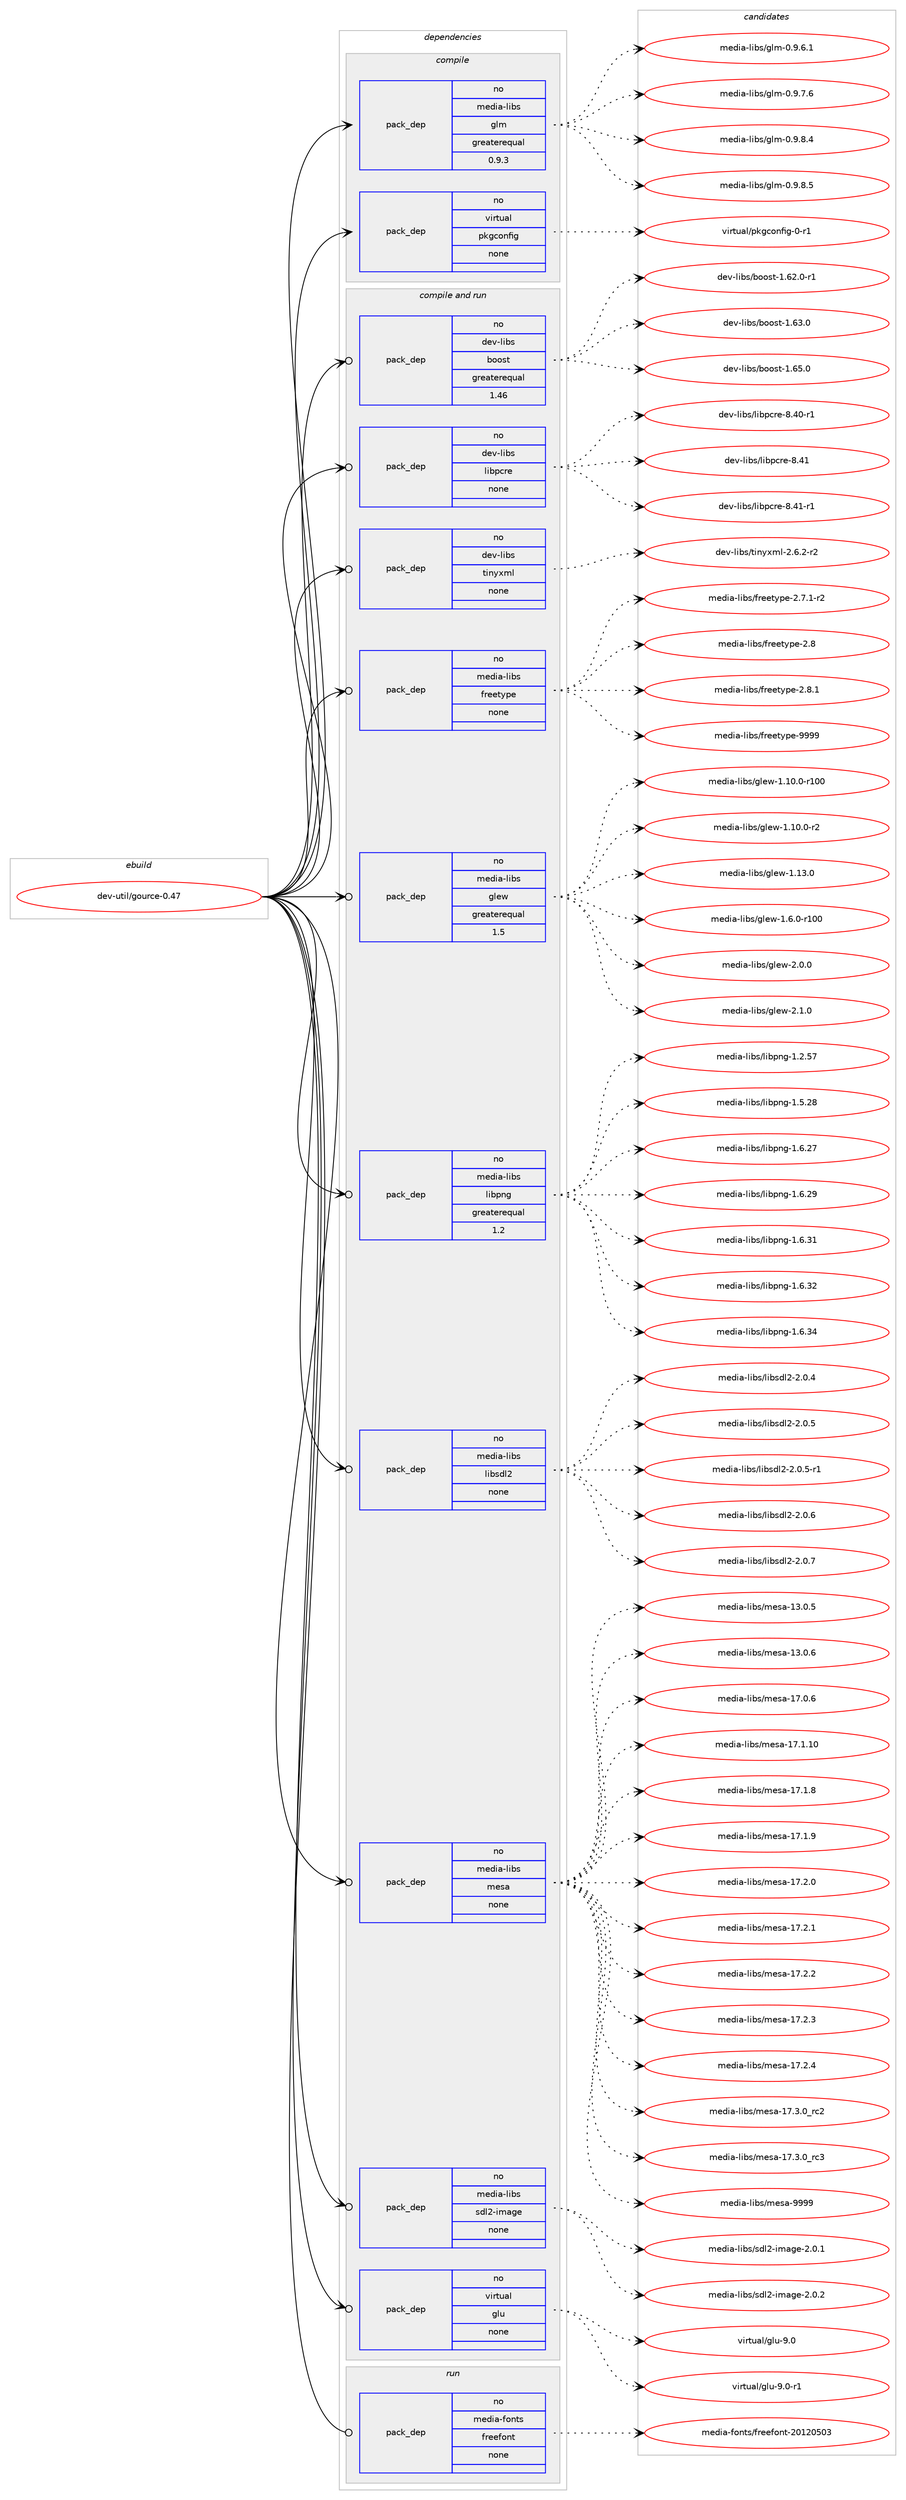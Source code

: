 digraph prolog {

# *************
# Graph options
# *************

newrank=true;
concentrate=true;
compound=true;
graph [rankdir=LR,fontname=Helvetica,fontsize=10,ranksep=1.5];#, ranksep=2.5, nodesep=0.2];
edge  [arrowhead=vee];
node  [fontname=Helvetica,fontsize=10];

# **********
# The ebuild
# **********

subgraph cluster_leftcol {
color=gray;
rank=same;
label=<<i>ebuild</i>>;
id [label="dev-util/gource-0.47", color=red, width=4, href="../dev-util/gource-0.47.svg"];
}

# ****************
# The dependencies
# ****************

subgraph cluster_midcol {
color=gray;
label=<<i>dependencies</i>>;
subgraph cluster_compile {
fillcolor="#eeeeee";
style=filled;
label=<<i>compile</i>>;
subgraph pack203455 {
dependency285942 [label=<<TABLE BORDER="0" CELLBORDER="1" CELLSPACING="0" CELLPADDING="4" WIDTH="220"><TR><TD ROWSPAN="6" CELLPADDING="30">pack_dep</TD></TR><TR><TD WIDTH="110">no</TD></TR><TR><TD>media-libs</TD></TR><TR><TD>glm</TD></TR><TR><TD>greaterequal</TD></TR><TR><TD>0.9.3</TD></TR></TABLE>>, shape=none, color=blue];
}
id:e -> dependency285942:w [weight=20,style="solid",arrowhead="vee"];
subgraph pack203456 {
dependency285943 [label=<<TABLE BORDER="0" CELLBORDER="1" CELLSPACING="0" CELLPADDING="4" WIDTH="220"><TR><TD ROWSPAN="6" CELLPADDING="30">pack_dep</TD></TR><TR><TD WIDTH="110">no</TD></TR><TR><TD>virtual</TD></TR><TR><TD>pkgconfig</TD></TR><TR><TD>none</TD></TR><TR><TD></TD></TR></TABLE>>, shape=none, color=blue];
}
id:e -> dependency285943:w [weight=20,style="solid",arrowhead="vee"];
}
subgraph cluster_compileandrun {
fillcolor="#eeeeee";
style=filled;
label=<<i>compile and run</i>>;
subgraph pack203457 {
dependency285944 [label=<<TABLE BORDER="0" CELLBORDER="1" CELLSPACING="0" CELLPADDING="4" WIDTH="220"><TR><TD ROWSPAN="6" CELLPADDING="30">pack_dep</TD></TR><TR><TD WIDTH="110">no</TD></TR><TR><TD>dev-libs</TD></TR><TR><TD>boost</TD></TR><TR><TD>greaterequal</TD></TR><TR><TD>1.46</TD></TR></TABLE>>, shape=none, color=blue];
}
id:e -> dependency285944:w [weight=20,style="solid",arrowhead="odotvee"];
subgraph pack203458 {
dependency285945 [label=<<TABLE BORDER="0" CELLBORDER="1" CELLSPACING="0" CELLPADDING="4" WIDTH="220"><TR><TD ROWSPAN="6" CELLPADDING="30">pack_dep</TD></TR><TR><TD WIDTH="110">no</TD></TR><TR><TD>dev-libs</TD></TR><TR><TD>libpcre</TD></TR><TR><TD>none</TD></TR><TR><TD></TD></TR></TABLE>>, shape=none, color=blue];
}
id:e -> dependency285945:w [weight=20,style="solid",arrowhead="odotvee"];
subgraph pack203459 {
dependency285946 [label=<<TABLE BORDER="0" CELLBORDER="1" CELLSPACING="0" CELLPADDING="4" WIDTH="220"><TR><TD ROWSPAN="6" CELLPADDING="30">pack_dep</TD></TR><TR><TD WIDTH="110">no</TD></TR><TR><TD>dev-libs</TD></TR><TR><TD>tinyxml</TD></TR><TR><TD>none</TD></TR><TR><TD></TD></TR></TABLE>>, shape=none, color=blue];
}
id:e -> dependency285946:w [weight=20,style="solid",arrowhead="odotvee"];
subgraph pack203460 {
dependency285947 [label=<<TABLE BORDER="0" CELLBORDER="1" CELLSPACING="0" CELLPADDING="4" WIDTH="220"><TR><TD ROWSPAN="6" CELLPADDING="30">pack_dep</TD></TR><TR><TD WIDTH="110">no</TD></TR><TR><TD>media-libs</TD></TR><TR><TD>freetype</TD></TR><TR><TD>none</TD></TR><TR><TD></TD></TR></TABLE>>, shape=none, color=blue];
}
id:e -> dependency285947:w [weight=20,style="solid",arrowhead="odotvee"];
subgraph pack203461 {
dependency285948 [label=<<TABLE BORDER="0" CELLBORDER="1" CELLSPACING="0" CELLPADDING="4" WIDTH="220"><TR><TD ROWSPAN="6" CELLPADDING="30">pack_dep</TD></TR><TR><TD WIDTH="110">no</TD></TR><TR><TD>media-libs</TD></TR><TR><TD>glew</TD></TR><TR><TD>greaterequal</TD></TR><TR><TD>1.5</TD></TR></TABLE>>, shape=none, color=blue];
}
id:e -> dependency285948:w [weight=20,style="solid",arrowhead="odotvee"];
subgraph pack203462 {
dependency285949 [label=<<TABLE BORDER="0" CELLBORDER="1" CELLSPACING="0" CELLPADDING="4" WIDTH="220"><TR><TD ROWSPAN="6" CELLPADDING="30">pack_dep</TD></TR><TR><TD WIDTH="110">no</TD></TR><TR><TD>media-libs</TD></TR><TR><TD>libpng</TD></TR><TR><TD>greaterequal</TD></TR><TR><TD>1.2</TD></TR></TABLE>>, shape=none, color=blue];
}
id:e -> dependency285949:w [weight=20,style="solid",arrowhead="odotvee"];
subgraph pack203463 {
dependency285950 [label=<<TABLE BORDER="0" CELLBORDER="1" CELLSPACING="0" CELLPADDING="4" WIDTH="220"><TR><TD ROWSPAN="6" CELLPADDING="30">pack_dep</TD></TR><TR><TD WIDTH="110">no</TD></TR><TR><TD>media-libs</TD></TR><TR><TD>libsdl2</TD></TR><TR><TD>none</TD></TR><TR><TD></TD></TR></TABLE>>, shape=none, color=blue];
}
id:e -> dependency285950:w [weight=20,style="solid",arrowhead="odotvee"];
subgraph pack203464 {
dependency285951 [label=<<TABLE BORDER="0" CELLBORDER="1" CELLSPACING="0" CELLPADDING="4" WIDTH="220"><TR><TD ROWSPAN="6" CELLPADDING="30">pack_dep</TD></TR><TR><TD WIDTH="110">no</TD></TR><TR><TD>media-libs</TD></TR><TR><TD>mesa</TD></TR><TR><TD>none</TD></TR><TR><TD></TD></TR></TABLE>>, shape=none, color=blue];
}
id:e -> dependency285951:w [weight=20,style="solid",arrowhead="odotvee"];
subgraph pack203465 {
dependency285952 [label=<<TABLE BORDER="0" CELLBORDER="1" CELLSPACING="0" CELLPADDING="4" WIDTH="220"><TR><TD ROWSPAN="6" CELLPADDING="30">pack_dep</TD></TR><TR><TD WIDTH="110">no</TD></TR><TR><TD>media-libs</TD></TR><TR><TD>sdl2-image</TD></TR><TR><TD>none</TD></TR><TR><TD></TD></TR></TABLE>>, shape=none, color=blue];
}
id:e -> dependency285952:w [weight=20,style="solid",arrowhead="odotvee"];
subgraph pack203466 {
dependency285953 [label=<<TABLE BORDER="0" CELLBORDER="1" CELLSPACING="0" CELLPADDING="4" WIDTH="220"><TR><TD ROWSPAN="6" CELLPADDING="30">pack_dep</TD></TR><TR><TD WIDTH="110">no</TD></TR><TR><TD>virtual</TD></TR><TR><TD>glu</TD></TR><TR><TD>none</TD></TR><TR><TD></TD></TR></TABLE>>, shape=none, color=blue];
}
id:e -> dependency285953:w [weight=20,style="solid",arrowhead="odotvee"];
}
subgraph cluster_run {
fillcolor="#eeeeee";
style=filled;
label=<<i>run</i>>;
subgraph pack203467 {
dependency285954 [label=<<TABLE BORDER="0" CELLBORDER="1" CELLSPACING="0" CELLPADDING="4" WIDTH="220"><TR><TD ROWSPAN="6" CELLPADDING="30">pack_dep</TD></TR><TR><TD WIDTH="110">no</TD></TR><TR><TD>media-fonts</TD></TR><TR><TD>freefont</TD></TR><TR><TD>none</TD></TR><TR><TD></TD></TR></TABLE>>, shape=none, color=blue];
}
id:e -> dependency285954:w [weight=20,style="solid",arrowhead="odot"];
}
}

# **************
# The candidates
# **************

subgraph cluster_choices {
rank=same;
color=gray;
label=<<i>candidates</i>>;

subgraph choice203455 {
color=black;
nodesep=1;
choice109101100105974510810598115471031081094548465746544649 [label="media-libs/glm-0.9.6.1", color=red, width=4,href="../media-libs/glm-0.9.6.1.svg"];
choice109101100105974510810598115471031081094548465746554654 [label="media-libs/glm-0.9.7.6", color=red, width=4,href="../media-libs/glm-0.9.7.6.svg"];
choice109101100105974510810598115471031081094548465746564652 [label="media-libs/glm-0.9.8.4", color=red, width=4,href="../media-libs/glm-0.9.8.4.svg"];
choice109101100105974510810598115471031081094548465746564653 [label="media-libs/glm-0.9.8.5", color=red, width=4,href="../media-libs/glm-0.9.8.5.svg"];
dependency285942:e -> choice109101100105974510810598115471031081094548465746544649:w [style=dotted,weight="100"];
dependency285942:e -> choice109101100105974510810598115471031081094548465746554654:w [style=dotted,weight="100"];
dependency285942:e -> choice109101100105974510810598115471031081094548465746564652:w [style=dotted,weight="100"];
dependency285942:e -> choice109101100105974510810598115471031081094548465746564653:w [style=dotted,weight="100"];
}
subgraph choice203456 {
color=black;
nodesep=1;
choice11810511411611797108471121071039911111010210510345484511449 [label="virtual/pkgconfig-0-r1", color=red, width=4,href="../virtual/pkgconfig-0-r1.svg"];
dependency285943:e -> choice11810511411611797108471121071039911111010210510345484511449:w [style=dotted,weight="100"];
}
subgraph choice203457 {
color=black;
nodesep=1;
choice10010111845108105981154798111111115116454946545046484511449 [label="dev-libs/boost-1.62.0-r1", color=red, width=4,href="../dev-libs/boost-1.62.0-r1.svg"];
choice1001011184510810598115479811111111511645494654514648 [label="dev-libs/boost-1.63.0", color=red, width=4,href="../dev-libs/boost-1.63.0.svg"];
choice1001011184510810598115479811111111511645494654534648 [label="dev-libs/boost-1.65.0", color=red, width=4,href="../dev-libs/boost-1.65.0.svg"];
dependency285944:e -> choice10010111845108105981154798111111115116454946545046484511449:w [style=dotted,weight="100"];
dependency285944:e -> choice1001011184510810598115479811111111511645494654514648:w [style=dotted,weight="100"];
dependency285944:e -> choice1001011184510810598115479811111111511645494654534648:w [style=dotted,weight="100"];
}
subgraph choice203458 {
color=black;
nodesep=1;
choice100101118451081059811547108105981129911410145564652484511449 [label="dev-libs/libpcre-8.40-r1", color=red, width=4,href="../dev-libs/libpcre-8.40-r1.svg"];
choice10010111845108105981154710810598112991141014556465249 [label="dev-libs/libpcre-8.41", color=red, width=4,href="../dev-libs/libpcre-8.41.svg"];
choice100101118451081059811547108105981129911410145564652494511449 [label="dev-libs/libpcre-8.41-r1", color=red, width=4,href="../dev-libs/libpcre-8.41-r1.svg"];
dependency285945:e -> choice100101118451081059811547108105981129911410145564652484511449:w [style=dotted,weight="100"];
dependency285945:e -> choice10010111845108105981154710810598112991141014556465249:w [style=dotted,weight="100"];
dependency285945:e -> choice100101118451081059811547108105981129911410145564652494511449:w [style=dotted,weight="100"];
}
subgraph choice203459 {
color=black;
nodesep=1;
choice1001011184510810598115471161051101211201091084550465446504511450 [label="dev-libs/tinyxml-2.6.2-r2", color=red, width=4,href="../dev-libs/tinyxml-2.6.2-r2.svg"];
dependency285946:e -> choice1001011184510810598115471161051101211201091084550465446504511450:w [style=dotted,weight="100"];
}
subgraph choice203460 {
color=black;
nodesep=1;
choice109101100105974510810598115471021141011011161211121014550465546494511450 [label="media-libs/freetype-2.7.1-r2", color=red, width=4,href="../media-libs/freetype-2.7.1-r2.svg"];
choice1091011001059745108105981154710211410110111612111210145504656 [label="media-libs/freetype-2.8", color=red, width=4,href="../media-libs/freetype-2.8.svg"];
choice10910110010597451081059811547102114101101116121112101455046564649 [label="media-libs/freetype-2.8.1", color=red, width=4,href="../media-libs/freetype-2.8.1.svg"];
choice109101100105974510810598115471021141011011161211121014557575757 [label="media-libs/freetype-9999", color=red, width=4,href="../media-libs/freetype-9999.svg"];
dependency285947:e -> choice109101100105974510810598115471021141011011161211121014550465546494511450:w [style=dotted,weight="100"];
dependency285947:e -> choice1091011001059745108105981154710211410110111612111210145504656:w [style=dotted,weight="100"];
dependency285947:e -> choice10910110010597451081059811547102114101101116121112101455046564649:w [style=dotted,weight="100"];
dependency285947:e -> choice109101100105974510810598115471021141011011161211121014557575757:w [style=dotted,weight="100"];
}
subgraph choice203461 {
color=black;
nodesep=1;
choice109101100105974510810598115471031081011194549464948464845114494848 [label="media-libs/glew-1.10.0-r100", color=red, width=4,href="../media-libs/glew-1.10.0-r100.svg"];
choice10910110010597451081059811547103108101119454946494846484511450 [label="media-libs/glew-1.10.0-r2", color=red, width=4,href="../media-libs/glew-1.10.0-r2.svg"];
choice1091011001059745108105981154710310810111945494649514648 [label="media-libs/glew-1.13.0", color=red, width=4,href="../media-libs/glew-1.13.0.svg"];
choice1091011001059745108105981154710310810111945494654464845114494848 [label="media-libs/glew-1.6.0-r100", color=red, width=4,href="../media-libs/glew-1.6.0-r100.svg"];
choice10910110010597451081059811547103108101119455046484648 [label="media-libs/glew-2.0.0", color=red, width=4,href="../media-libs/glew-2.0.0.svg"];
choice10910110010597451081059811547103108101119455046494648 [label="media-libs/glew-2.1.0", color=red, width=4,href="../media-libs/glew-2.1.0.svg"];
dependency285948:e -> choice109101100105974510810598115471031081011194549464948464845114494848:w [style=dotted,weight="100"];
dependency285948:e -> choice10910110010597451081059811547103108101119454946494846484511450:w [style=dotted,weight="100"];
dependency285948:e -> choice1091011001059745108105981154710310810111945494649514648:w [style=dotted,weight="100"];
dependency285948:e -> choice1091011001059745108105981154710310810111945494654464845114494848:w [style=dotted,weight="100"];
dependency285948:e -> choice10910110010597451081059811547103108101119455046484648:w [style=dotted,weight="100"];
dependency285948:e -> choice10910110010597451081059811547103108101119455046494648:w [style=dotted,weight="100"];
}
subgraph choice203462 {
color=black;
nodesep=1;
choice109101100105974510810598115471081059811211010345494650465355 [label="media-libs/libpng-1.2.57", color=red, width=4,href="../media-libs/libpng-1.2.57.svg"];
choice109101100105974510810598115471081059811211010345494653465056 [label="media-libs/libpng-1.5.28", color=red, width=4,href="../media-libs/libpng-1.5.28.svg"];
choice109101100105974510810598115471081059811211010345494654465055 [label="media-libs/libpng-1.6.27", color=red, width=4,href="../media-libs/libpng-1.6.27.svg"];
choice109101100105974510810598115471081059811211010345494654465057 [label="media-libs/libpng-1.6.29", color=red, width=4,href="../media-libs/libpng-1.6.29.svg"];
choice109101100105974510810598115471081059811211010345494654465149 [label="media-libs/libpng-1.6.31", color=red, width=4,href="../media-libs/libpng-1.6.31.svg"];
choice109101100105974510810598115471081059811211010345494654465150 [label="media-libs/libpng-1.6.32", color=red, width=4,href="../media-libs/libpng-1.6.32.svg"];
choice109101100105974510810598115471081059811211010345494654465152 [label="media-libs/libpng-1.6.34", color=red, width=4,href="../media-libs/libpng-1.6.34.svg"];
dependency285949:e -> choice109101100105974510810598115471081059811211010345494650465355:w [style=dotted,weight="100"];
dependency285949:e -> choice109101100105974510810598115471081059811211010345494653465056:w [style=dotted,weight="100"];
dependency285949:e -> choice109101100105974510810598115471081059811211010345494654465055:w [style=dotted,weight="100"];
dependency285949:e -> choice109101100105974510810598115471081059811211010345494654465057:w [style=dotted,weight="100"];
dependency285949:e -> choice109101100105974510810598115471081059811211010345494654465149:w [style=dotted,weight="100"];
dependency285949:e -> choice109101100105974510810598115471081059811211010345494654465150:w [style=dotted,weight="100"];
dependency285949:e -> choice109101100105974510810598115471081059811211010345494654465152:w [style=dotted,weight="100"];
}
subgraph choice203463 {
color=black;
nodesep=1;
choice109101100105974510810598115471081059811510010850455046484652 [label="media-libs/libsdl2-2.0.4", color=red, width=4,href="../media-libs/libsdl2-2.0.4.svg"];
choice109101100105974510810598115471081059811510010850455046484653 [label="media-libs/libsdl2-2.0.5", color=red, width=4,href="../media-libs/libsdl2-2.0.5.svg"];
choice1091011001059745108105981154710810598115100108504550464846534511449 [label="media-libs/libsdl2-2.0.5-r1", color=red, width=4,href="../media-libs/libsdl2-2.0.5-r1.svg"];
choice109101100105974510810598115471081059811510010850455046484654 [label="media-libs/libsdl2-2.0.6", color=red, width=4,href="../media-libs/libsdl2-2.0.6.svg"];
choice109101100105974510810598115471081059811510010850455046484655 [label="media-libs/libsdl2-2.0.7", color=red, width=4,href="../media-libs/libsdl2-2.0.7.svg"];
dependency285950:e -> choice109101100105974510810598115471081059811510010850455046484652:w [style=dotted,weight="100"];
dependency285950:e -> choice109101100105974510810598115471081059811510010850455046484653:w [style=dotted,weight="100"];
dependency285950:e -> choice1091011001059745108105981154710810598115100108504550464846534511449:w [style=dotted,weight="100"];
dependency285950:e -> choice109101100105974510810598115471081059811510010850455046484654:w [style=dotted,weight="100"];
dependency285950:e -> choice109101100105974510810598115471081059811510010850455046484655:w [style=dotted,weight="100"];
}
subgraph choice203464 {
color=black;
nodesep=1;
choice109101100105974510810598115471091011159745495146484653 [label="media-libs/mesa-13.0.5", color=red, width=4,href="../media-libs/mesa-13.0.5.svg"];
choice109101100105974510810598115471091011159745495146484654 [label="media-libs/mesa-13.0.6", color=red, width=4,href="../media-libs/mesa-13.0.6.svg"];
choice109101100105974510810598115471091011159745495546484654 [label="media-libs/mesa-17.0.6", color=red, width=4,href="../media-libs/mesa-17.0.6.svg"];
choice10910110010597451081059811547109101115974549554649464948 [label="media-libs/mesa-17.1.10", color=red, width=4,href="../media-libs/mesa-17.1.10.svg"];
choice109101100105974510810598115471091011159745495546494656 [label="media-libs/mesa-17.1.8", color=red, width=4,href="../media-libs/mesa-17.1.8.svg"];
choice109101100105974510810598115471091011159745495546494657 [label="media-libs/mesa-17.1.9", color=red, width=4,href="../media-libs/mesa-17.1.9.svg"];
choice109101100105974510810598115471091011159745495546504648 [label="media-libs/mesa-17.2.0", color=red, width=4,href="../media-libs/mesa-17.2.0.svg"];
choice109101100105974510810598115471091011159745495546504649 [label="media-libs/mesa-17.2.1", color=red, width=4,href="../media-libs/mesa-17.2.1.svg"];
choice109101100105974510810598115471091011159745495546504650 [label="media-libs/mesa-17.2.2", color=red, width=4,href="../media-libs/mesa-17.2.2.svg"];
choice109101100105974510810598115471091011159745495546504651 [label="media-libs/mesa-17.2.3", color=red, width=4,href="../media-libs/mesa-17.2.3.svg"];
choice109101100105974510810598115471091011159745495546504652 [label="media-libs/mesa-17.2.4", color=red, width=4,href="../media-libs/mesa-17.2.4.svg"];
choice109101100105974510810598115471091011159745495546514648951149950 [label="media-libs/mesa-17.3.0_rc2", color=red, width=4,href="../media-libs/mesa-17.3.0_rc2.svg"];
choice109101100105974510810598115471091011159745495546514648951149951 [label="media-libs/mesa-17.3.0_rc3", color=red, width=4,href="../media-libs/mesa-17.3.0_rc3.svg"];
choice10910110010597451081059811547109101115974557575757 [label="media-libs/mesa-9999", color=red, width=4,href="../media-libs/mesa-9999.svg"];
dependency285951:e -> choice109101100105974510810598115471091011159745495146484653:w [style=dotted,weight="100"];
dependency285951:e -> choice109101100105974510810598115471091011159745495146484654:w [style=dotted,weight="100"];
dependency285951:e -> choice109101100105974510810598115471091011159745495546484654:w [style=dotted,weight="100"];
dependency285951:e -> choice10910110010597451081059811547109101115974549554649464948:w [style=dotted,weight="100"];
dependency285951:e -> choice109101100105974510810598115471091011159745495546494656:w [style=dotted,weight="100"];
dependency285951:e -> choice109101100105974510810598115471091011159745495546494657:w [style=dotted,weight="100"];
dependency285951:e -> choice109101100105974510810598115471091011159745495546504648:w [style=dotted,weight="100"];
dependency285951:e -> choice109101100105974510810598115471091011159745495546504649:w [style=dotted,weight="100"];
dependency285951:e -> choice109101100105974510810598115471091011159745495546504650:w [style=dotted,weight="100"];
dependency285951:e -> choice109101100105974510810598115471091011159745495546504651:w [style=dotted,weight="100"];
dependency285951:e -> choice109101100105974510810598115471091011159745495546504652:w [style=dotted,weight="100"];
dependency285951:e -> choice109101100105974510810598115471091011159745495546514648951149950:w [style=dotted,weight="100"];
dependency285951:e -> choice109101100105974510810598115471091011159745495546514648951149951:w [style=dotted,weight="100"];
dependency285951:e -> choice10910110010597451081059811547109101115974557575757:w [style=dotted,weight="100"];
}
subgraph choice203465 {
color=black;
nodesep=1;
choice10910110010597451081059811547115100108504510510997103101455046484649 [label="media-libs/sdl2-image-2.0.1", color=red, width=4,href="../media-libs/sdl2-image-2.0.1.svg"];
choice10910110010597451081059811547115100108504510510997103101455046484650 [label="media-libs/sdl2-image-2.0.2", color=red, width=4,href="../media-libs/sdl2-image-2.0.2.svg"];
dependency285952:e -> choice10910110010597451081059811547115100108504510510997103101455046484649:w [style=dotted,weight="100"];
dependency285952:e -> choice10910110010597451081059811547115100108504510510997103101455046484650:w [style=dotted,weight="100"];
}
subgraph choice203466 {
color=black;
nodesep=1;
choice118105114116117971084710310811745574648 [label="virtual/glu-9.0", color=red, width=4,href="../virtual/glu-9.0.svg"];
choice1181051141161179710847103108117455746484511449 [label="virtual/glu-9.0-r1", color=red, width=4,href="../virtual/glu-9.0-r1.svg"];
dependency285953:e -> choice118105114116117971084710310811745574648:w [style=dotted,weight="100"];
dependency285953:e -> choice1181051141161179710847103108117455746484511449:w [style=dotted,weight="100"];
}
subgraph choice203467 {
color=black;
nodesep=1;
choice109101100105974510211111011611547102114101101102111110116455048495048534851 [label="media-fonts/freefont-20120503", color=red, width=4,href="../media-fonts/freefont-20120503.svg"];
dependency285954:e -> choice109101100105974510211111011611547102114101101102111110116455048495048534851:w [style=dotted,weight="100"];
}
}

}
